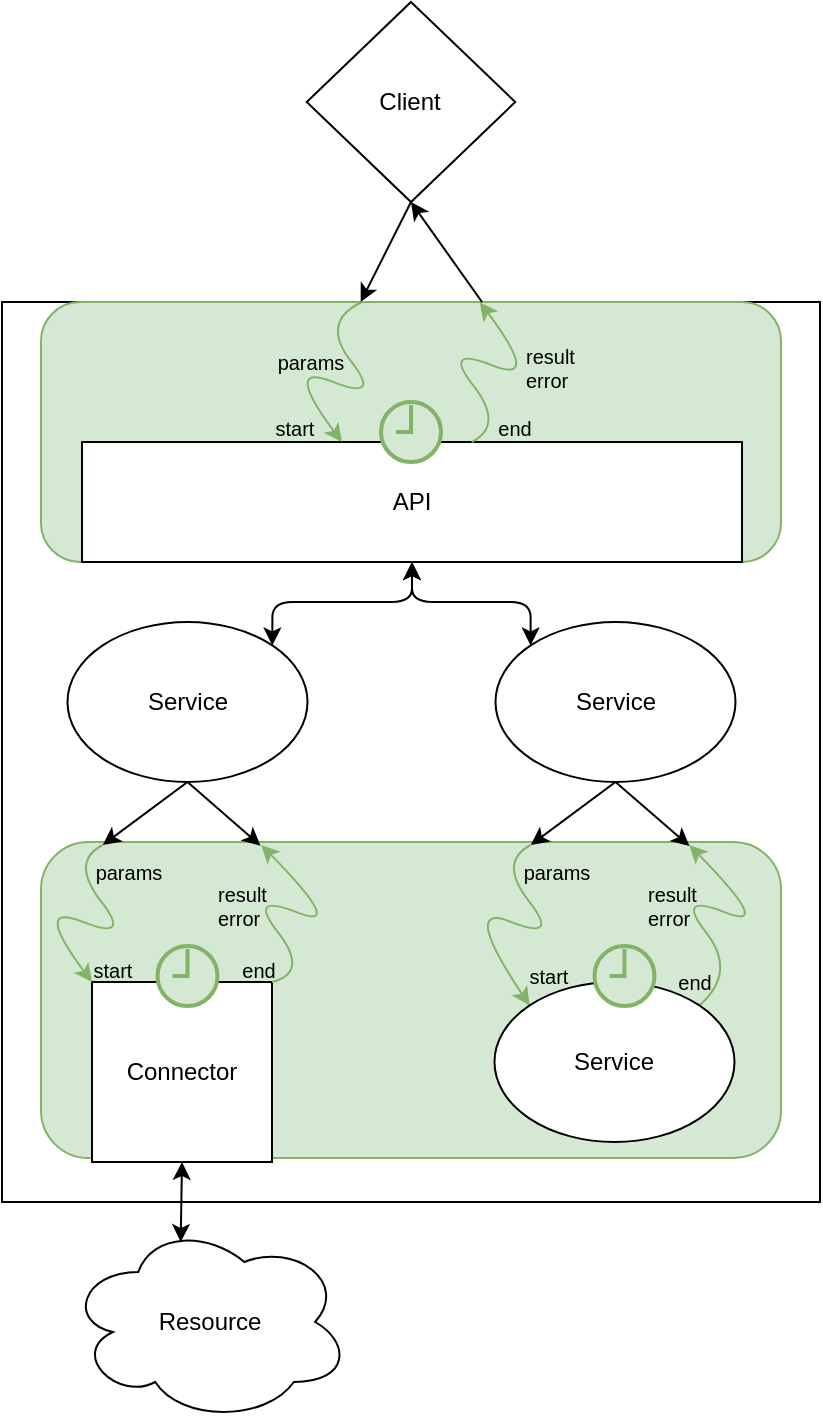 <mxfile version="25.0.1">
  <diagram name="Page-1" id="uigpwwjzt3T1p5udmavG">
    <mxGraphModel dx="1444" dy="1980" grid="1" gridSize="10" guides="1" tooltips="1" connect="1" arrows="1" fold="1" page="1" pageScale="1" pageWidth="827" pageHeight="1169" math="0" shadow="0">
      <root>
        <mxCell id="0" />
        <mxCell id="1" parent="0" />
        <mxCell id="5m87ZB2yBZsC5MAy124T-28" value="" style="rounded=0;whiteSpace=wrap;html=1;verticalAlign=top;" parent="1" vertex="1">
          <mxGeometry x="180" y="120" width="409" height="450" as="geometry" />
        </mxCell>
        <mxCell id="Kd3xXfbBogCMq_-z4xH8-2" value="" style="rounded=1;whiteSpace=wrap;html=1;fillColor=#d5e8d4;strokeColor=#82b366;" vertex="1" parent="1">
          <mxGeometry x="199.5" y="120" width="370" height="130" as="geometry" />
        </mxCell>
        <mxCell id="5m87ZB2yBZsC5MAy124T-49" value="" style="rounded=1;whiteSpace=wrap;html=1;fillColor=#d5e8d4;strokeColor=#82b366;" parent="1" vertex="1">
          <mxGeometry x="199.5" y="390" width="370" height="158" as="geometry" />
        </mxCell>
        <mxCell id="5m87ZB2yBZsC5MAy124T-2" value="Connector" style="whiteSpace=wrap;html=1;aspect=fixed;rounded=0;" parent="1" vertex="1">
          <mxGeometry x="225" y="460" width="90" height="90" as="geometry" />
        </mxCell>
        <mxCell id="5m87ZB2yBZsC5MAy124T-3" value="Service" style="ellipse;whiteSpace=wrap;html=1;rounded=0;" parent="1" vertex="1">
          <mxGeometry x="212.75" y="280" width="120" height="80" as="geometry" />
        </mxCell>
        <mxCell id="5m87ZB2yBZsC5MAy124T-6" value="start" style="text;html=1;align=center;verticalAlign=middle;whiteSpace=wrap;rounded=0;fontSize=10;" parent="1" vertex="1">
          <mxGeometry x="213.25" y="444" width="45" height="20" as="geometry" />
        </mxCell>
        <mxCell id="5m87ZB2yBZsC5MAy124T-7" value="end" style="text;html=1;align=center;verticalAlign=middle;whiteSpace=wrap;rounded=0;fontSize=10;" parent="1" vertex="1">
          <mxGeometry x="286.25" y="444" width="45" height="20" as="geometry" />
        </mxCell>
        <mxCell id="5m87ZB2yBZsC5MAy124T-8" value="params" style="text;html=1;align=center;verticalAlign=middle;whiteSpace=wrap;rounded=0;fontSize=10;" parent="1" vertex="1">
          <mxGeometry x="217.25" y="390" width="52.5" height="30" as="geometry" />
        </mxCell>
        <mxCell id="5m87ZB2yBZsC5MAy124T-10" value="&lt;span style=&quot;background-color: initial;&quot;&gt;result&lt;/span&gt;&lt;div&gt;error&lt;/div&gt;" style="text;html=1;align=left;verticalAlign=middle;whiteSpace=wrap;rounded=0;fontSize=10;" parent="1" vertex="1">
          <mxGeometry x="285.5" y="407" width="44.5" height="30" as="geometry" />
        </mxCell>
        <mxCell id="5m87ZB2yBZsC5MAy124T-15" value="" style="curved=1;endArrow=classic;html=1;rounded=0;exitX=0.25;exitY=0;exitDx=0;exitDy=0;entryX=0;entryY=0;entryDx=0;entryDy=0;fillColor=#d5e8d4;strokeColor=#82b366;" parent="1" target="5m87ZB2yBZsC5MAy124T-2" edge="1">
          <mxGeometry width="50" height="50" relative="1" as="geometry">
            <mxPoint x="230.375" y="391.5" as="sourcePoint" />
            <mxPoint x="224.25" y="455" as="targetPoint" />
            <Array as="points">
              <mxPoint x="214" y="399.82" />
              <mxPoint x="245.25" y="439.82" />
              <mxPoint x="195" y="419.82" />
            </Array>
          </mxGeometry>
        </mxCell>
        <mxCell id="5m87ZB2yBZsC5MAy124T-37" value="" style="curved=1;endArrow=classic;html=1;rounded=0;exitX=1;exitY=0;exitDx=0;exitDy=0;entryX=0.75;entryY=0;entryDx=0;entryDy=0;fillColor=#d5e8d4;strokeColor=#82b366;" parent="1" source="5m87ZB2yBZsC5MAy124T-2" edge="1">
          <mxGeometry width="50" height="50" relative="1" as="geometry">
            <mxPoint x="321.38" y="460" as="sourcePoint" />
            <mxPoint x="309.625" y="391.5" as="targetPoint" />
            <Array as="points">
              <mxPoint x="333.63" y="455.18" />
              <mxPoint x="302.38" y="415.18" />
              <mxPoint x="352.63" y="435.18" />
            </Array>
          </mxGeometry>
        </mxCell>
        <mxCell id="5m87ZB2yBZsC5MAy124T-39" value="" style="endArrow=classic;html=1;exitX=0.5;exitY=1;exitDx=0;exitDy=0;entryX=0.25;entryY=0;entryDx=0;entryDy=0;" parent="1" source="5m87ZB2yBZsC5MAy124T-3" edge="1">
          <mxGeometry width="50" height="50" relative="1" as="geometry">
            <mxPoint x="62.75" y="470" as="sourcePoint" />
            <mxPoint x="230.375" y="391.5" as="targetPoint" />
          </mxGeometry>
        </mxCell>
        <mxCell id="5m87ZB2yBZsC5MAy124T-40" value="" style="endArrow=classic;html=1;exitX=0.5;exitY=1;exitDx=0;exitDy=0;entryX=0.313;entryY=-0.001;entryDx=0;entryDy=0;entryPerimeter=0;" parent="1" source="5m87ZB2yBZsC5MAy124T-3" edge="1">
          <mxGeometry width="50" height="50" relative="1" as="geometry">
            <mxPoint x="282.75" y="370" as="sourcePoint" />
            <mxPoint x="309.25" y="391.842" as="targetPoint" />
          </mxGeometry>
        </mxCell>
        <mxCell id="5m87ZB2yBZsC5MAy124T-42" value="Resource" style="ellipse;shape=cloud;whiteSpace=wrap;html=1;" parent="1" vertex="1">
          <mxGeometry x="212.75" y="580" width="141.5" height="100" as="geometry" />
        </mxCell>
        <mxCell id="5m87ZB2yBZsC5MAy124T-43" value="" style="endArrow=classic;startArrow=classic;html=1;entryX=0.5;entryY=1;entryDx=0;entryDy=0;exitX=0.4;exitY=0.1;exitDx=0;exitDy=0;exitPerimeter=0;" parent="1" source="5m87ZB2yBZsC5MAy124T-42" target="5m87ZB2yBZsC5MAy124T-2" edge="1">
          <mxGeometry width="50" height="50" relative="1" as="geometry">
            <mxPoint x="122.75" y="470" as="sourcePoint" />
            <mxPoint x="172.75" y="420" as="targetPoint" />
          </mxGeometry>
        </mxCell>
        <mxCell id="5m87ZB2yBZsC5MAy124T-51" value="Service" style="ellipse;whiteSpace=wrap;html=1;rounded=0;" parent="1" vertex="1">
          <mxGeometry x="426.75" y="280" width="120" height="80" as="geometry" />
        </mxCell>
        <mxCell id="5m87ZB2yBZsC5MAy124T-52" value="start" style="text;html=1;align=center;verticalAlign=middle;whiteSpace=wrap;rounded=0;fontSize=10;" parent="1" vertex="1">
          <mxGeometry x="431.25" y="447" width="45" height="20" as="geometry" />
        </mxCell>
        <mxCell id="5m87ZB2yBZsC5MAy124T-53" value="end" style="text;html=1;align=center;verticalAlign=middle;whiteSpace=wrap;rounded=0;fontSize=10;" parent="1" vertex="1">
          <mxGeometry x="504.25" y="450" width="45" height="20" as="geometry" />
        </mxCell>
        <mxCell id="5m87ZB2yBZsC5MAy124T-54" value="params" style="text;html=1;align=center;verticalAlign=middle;whiteSpace=wrap;rounded=0;fontSize=10;" parent="1" vertex="1">
          <mxGeometry x="431.25" y="390" width="52.5" height="30" as="geometry" />
        </mxCell>
        <mxCell id="5m87ZB2yBZsC5MAy124T-55" value="&lt;span style=&quot;background-color: initial;&quot;&gt;result&lt;/span&gt;&lt;div&gt;error&lt;/div&gt;" style="text;html=1;align=left;verticalAlign=middle;whiteSpace=wrap;rounded=0;fontSize=10;" parent="1" vertex="1">
          <mxGeometry x="501.25" y="407" width="44.25" height="30" as="geometry" />
        </mxCell>
        <mxCell id="5m87ZB2yBZsC5MAy124T-56" value="" style="curved=1;endArrow=classic;html=1;rounded=0;exitX=0.25;exitY=0;exitDx=0;exitDy=0;entryX=0;entryY=0;entryDx=0;entryDy=0;fillColor=#d5e8d4;strokeColor=#82b366;" parent="1" target="5m87ZB2yBZsC5MAy124T-61" edge="1">
          <mxGeometry width="50" height="50" relative="1" as="geometry">
            <mxPoint x="444.375" y="391.5" as="sourcePoint" />
            <mxPoint x="439" y="460" as="targetPoint" />
            <Array as="points">
              <mxPoint x="428" y="399.82" />
              <mxPoint x="459.25" y="439.82" />
              <mxPoint x="409" y="419.82" />
            </Array>
          </mxGeometry>
        </mxCell>
        <mxCell id="5m87ZB2yBZsC5MAy124T-57" value="" style="curved=1;endArrow=classic;html=1;rounded=0;exitX=1;exitY=0;exitDx=0;exitDy=0;entryX=0.75;entryY=0;entryDx=0;entryDy=0;fillColor=#d5e8d4;strokeColor=#82b366;" parent="1" source="5m87ZB2yBZsC5MAy124T-61" edge="1">
          <mxGeometry width="50" height="50" relative="1" as="geometry">
            <mxPoint x="529" y="460" as="sourcePoint" />
            <mxPoint x="523.625" y="391.5" as="targetPoint" />
            <Array as="points">
              <mxPoint x="547.63" y="455.18" />
              <mxPoint x="516.38" y="415.18" />
              <mxPoint x="566.63" y="435.18" />
            </Array>
          </mxGeometry>
        </mxCell>
        <mxCell id="5m87ZB2yBZsC5MAy124T-58" value="" style="endArrow=classic;html=1;exitX=0.5;exitY=1;exitDx=0;exitDy=0;entryX=0.25;entryY=0;entryDx=0;entryDy=0;" parent="1" source="5m87ZB2yBZsC5MAy124T-51" edge="1">
          <mxGeometry width="50" height="50" relative="1" as="geometry">
            <mxPoint x="276.75" y="470" as="sourcePoint" />
            <mxPoint x="444.375" y="391.5" as="targetPoint" />
          </mxGeometry>
        </mxCell>
        <mxCell id="5m87ZB2yBZsC5MAy124T-59" value="" style="endArrow=classic;html=1;exitX=0.5;exitY=1;exitDx=0;exitDy=0;entryX=0.313;entryY=-0.001;entryDx=0;entryDy=0;entryPerimeter=0;" parent="1" source="5m87ZB2yBZsC5MAy124T-51" edge="1">
          <mxGeometry width="50" height="50" relative="1" as="geometry">
            <mxPoint x="496.75" y="370" as="sourcePoint" />
            <mxPoint x="523.75" y="392" as="targetPoint" />
          </mxGeometry>
        </mxCell>
        <mxCell id="5m87ZB2yBZsC5MAy124T-61" value="Service" style="ellipse;whiteSpace=wrap;html=1;rounded=0;" parent="1" vertex="1">
          <mxGeometry x="426.25" y="460" width="120" height="80" as="geometry" />
        </mxCell>
        <mxCell id="5m87ZB2yBZsC5MAy124T-62" value="" style="html=1;verticalLabelPosition=bottom;align=center;labelBackgroundColor=#ffffff;verticalAlign=top;strokeWidth=2;strokeColor=#82b366;shadow=0;dashed=0;shape=mxgraph.ios7.icons.clock;fillColor=#d5e8d4;" parent="1" vertex="1">
          <mxGeometry x="476.25" y="442" width="30" height="30" as="geometry" />
        </mxCell>
        <mxCell id="5m87ZB2yBZsC5MAy124T-63" value="" style="html=1;verticalLabelPosition=bottom;align=center;labelBackgroundColor=#ffffff;verticalAlign=top;strokeWidth=2;strokeColor=#82b366;shadow=0;dashed=0;shape=mxgraph.ios7.icons.clock;fillColor=#d5e8d4;" parent="1" vertex="1">
          <mxGeometry x="257.75" y="442" width="30" height="30" as="geometry" />
        </mxCell>
        <mxCell id="Kd3xXfbBogCMq_-z4xH8-3" style="edgeStyle=orthogonalEdgeStyle;orthogonalLoop=1;jettySize=auto;html=1;exitX=0.5;exitY=1;exitDx=0;exitDy=0;entryX=1;entryY=0;entryDx=0;entryDy=0;startArrow=classic;startFill=1;" edge="1" parent="1" source="Kd3xXfbBogCMq_-z4xH8-1" target="5m87ZB2yBZsC5MAy124T-3">
          <mxGeometry relative="1" as="geometry" />
        </mxCell>
        <mxCell id="Kd3xXfbBogCMq_-z4xH8-4" style="edgeStyle=orthogonalEdgeStyle;orthogonalLoop=1;jettySize=auto;html=1;exitX=0.5;exitY=1;exitDx=0;exitDy=0;entryX=0;entryY=0;entryDx=0;entryDy=0;startArrow=classic;startFill=1;" edge="1" parent="1" source="Kd3xXfbBogCMq_-z4xH8-1" target="5m87ZB2yBZsC5MAy124T-51">
          <mxGeometry relative="1" as="geometry" />
        </mxCell>
        <mxCell id="Kd3xXfbBogCMq_-z4xH8-1" value="API" style="rounded=0;whiteSpace=wrap;html=1;" vertex="1" parent="1">
          <mxGeometry x="220" y="190" width="330" height="60" as="geometry" />
        </mxCell>
        <mxCell id="Kd3xXfbBogCMq_-z4xH8-5" value="" style="curved=1;endArrow=classic;html=1;rounded=0;entryX=0;entryY=0;entryDx=0;entryDy=0;fillColor=#d5e8d4;strokeColor=#82b366;" edge="1" parent="1">
          <mxGeometry width="50" height="50" relative="1" as="geometry">
            <mxPoint x="360" y="120" as="sourcePoint" />
            <mxPoint x="350" y="190" as="targetPoint" />
            <Array as="points">
              <mxPoint x="339" y="129.82" />
              <mxPoint x="370.25" y="169.82" />
              <mxPoint x="320" y="149.82" />
            </Array>
          </mxGeometry>
        </mxCell>
        <mxCell id="Kd3xXfbBogCMq_-z4xH8-6" value="" style="curved=1;endArrow=classic;html=1;rounded=0;exitX=0.25;exitY=0;exitDx=0;exitDy=0;entryX=0.593;entryY=0.001;entryDx=0;entryDy=0;fillColor=#d5e8d4;strokeColor=#82b366;entryPerimeter=0;" edge="1" parent="1" target="Kd3xXfbBogCMq_-z4xH8-2">
          <mxGeometry width="50" height="50" relative="1" as="geometry">
            <mxPoint x="414.875" y="190" as="sourcePoint" />
            <mxPoint x="420.25" y="121.5" as="targetPoint" />
            <Array as="points">
              <mxPoint x="431.25" y="181.68" />
              <mxPoint x="400" y="141.68" />
              <mxPoint x="450.25" y="161.68" />
            </Array>
          </mxGeometry>
        </mxCell>
        <mxCell id="Kd3xXfbBogCMq_-z4xH8-7" value="" style="html=1;verticalLabelPosition=bottom;align=center;labelBackgroundColor=#ffffff;verticalAlign=top;strokeWidth=2;strokeColor=#82b366;shadow=0;dashed=0;shape=mxgraph.ios7.icons.clock;fillColor=#d5e8d4;" vertex="1" parent="1">
          <mxGeometry x="369.5" y="170" width="30" height="30" as="geometry" />
        </mxCell>
        <mxCell id="Kd3xXfbBogCMq_-z4xH8-8" value="start" style="text;html=1;align=center;verticalAlign=middle;whiteSpace=wrap;rounded=0;fontSize=10;" vertex="1" parent="1">
          <mxGeometry x="304.25" y="173" width="45" height="20" as="geometry" />
        </mxCell>
        <mxCell id="Kd3xXfbBogCMq_-z4xH8-9" value="end" style="text;html=1;align=center;verticalAlign=middle;whiteSpace=wrap;rounded=0;fontSize=10;" vertex="1" parent="1">
          <mxGeometry x="414" y="173" width="45" height="20" as="geometry" />
        </mxCell>
        <mxCell id="Kd3xXfbBogCMq_-z4xH8-10" value="params" style="text;html=1;align=center;verticalAlign=middle;whiteSpace=wrap;rounded=0;fontSize=10;" vertex="1" parent="1">
          <mxGeometry x="307.75" y="135" width="52.5" height="30" as="geometry" />
        </mxCell>
        <mxCell id="Kd3xXfbBogCMq_-z4xH8-12" value="&lt;span style=&quot;background-color: initial;&quot;&gt;result&lt;/span&gt;&lt;div&gt;error&lt;/div&gt;" style="text;html=1;align=left;verticalAlign=middle;whiteSpace=wrap;rounded=0;fontSize=10;" vertex="1" parent="1">
          <mxGeometry x="439.75" y="138" width="48" height="30" as="geometry" />
        </mxCell>
        <mxCell id="Kd3xXfbBogCMq_-z4xH8-13" value="Client" style="rhombus;whiteSpace=wrap;html=1;" vertex="1" parent="1">
          <mxGeometry x="332.37" y="-30" width="104.25" height="100" as="geometry" />
        </mxCell>
        <mxCell id="Kd3xXfbBogCMq_-z4xH8-15" value="" style="endArrow=classic;html=1;entryX=0.432;entryY=0;entryDx=0;entryDy=0;entryPerimeter=0;exitX=0.5;exitY=1;exitDx=0;exitDy=0;" edge="1" parent="1" source="Kd3xXfbBogCMq_-z4xH8-13" target="Kd3xXfbBogCMq_-z4xH8-2">
          <mxGeometry width="50" height="50" relative="1" as="geometry">
            <mxPoint x="470" y="160" as="sourcePoint" />
            <mxPoint x="520" y="110" as="targetPoint" />
          </mxGeometry>
        </mxCell>
        <mxCell id="Kd3xXfbBogCMq_-z4xH8-16" value="" style="endArrow=classic;html=1;entryX=0.5;entryY=1;entryDx=0;entryDy=0;" edge="1" parent="1" target="Kd3xXfbBogCMq_-z4xH8-13">
          <mxGeometry width="50" height="50" relative="1" as="geometry">
            <mxPoint x="420" y="120" as="sourcePoint" />
            <mxPoint x="420" y="50" as="targetPoint" />
          </mxGeometry>
        </mxCell>
      </root>
    </mxGraphModel>
  </diagram>
</mxfile>
